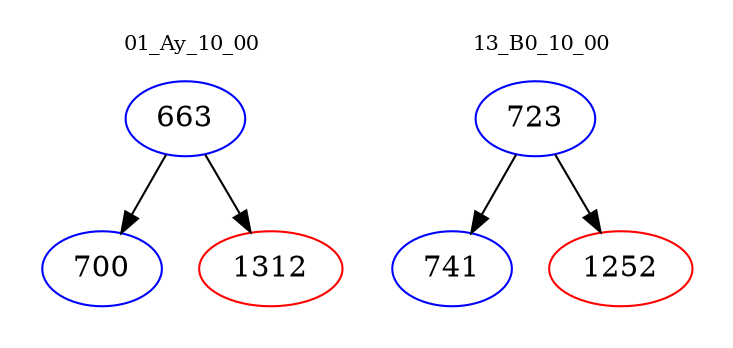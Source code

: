 digraph{
subgraph cluster_0 {
color = white
label = "01_Ay_10_00";
fontsize=10;
T0_663 [label="663", color="blue"]
T0_663 -> T0_700 [color="black"]
T0_700 [label="700", color="blue"]
T0_663 -> T0_1312 [color="black"]
T0_1312 [label="1312", color="red"]
}
subgraph cluster_1 {
color = white
label = "13_B0_10_00";
fontsize=10;
T1_723 [label="723", color="blue"]
T1_723 -> T1_741 [color="black"]
T1_741 [label="741", color="blue"]
T1_723 -> T1_1252 [color="black"]
T1_1252 [label="1252", color="red"]
}
}
